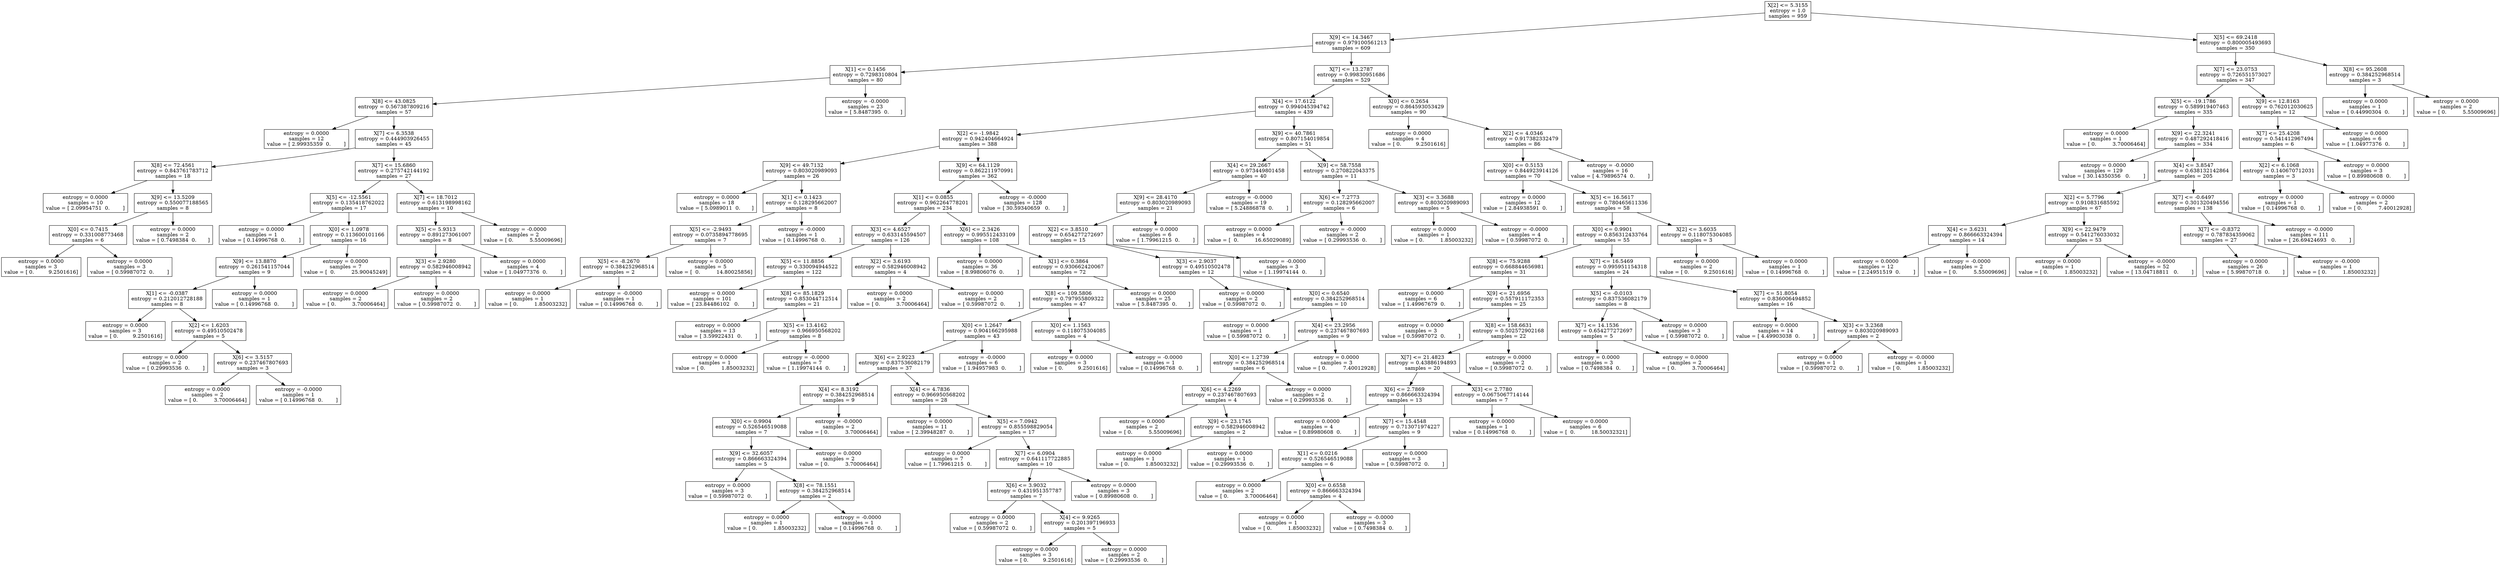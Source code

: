 digraph Tree {
0 [label="X[2] <= 5.3155\nentropy = 1.0\nsamples = 959", shape="box"] ;
1 [label="X[9] <= 14.3467\nentropy = 0.979100561213\nsamples = 609", shape="box"] ;
0 -> 1 ;
2 [label="X[1] <= 0.1456\nentropy = 0.7298310804\nsamples = 80", shape="box"] ;
1 -> 2 ;
3 [label="X[8] <= 43.0825\nentropy = 0.567387809216\nsamples = 57", shape="box"] ;
2 -> 3 ;
4 [label="entropy = 0.0000\nsamples = 12\nvalue = [ 2.99935359  0.        ]", shape="box"] ;
3 -> 4 ;
5 [label="X[7] <= 6.3538\nentropy = 0.444903926455\nsamples = 45", shape="box"] ;
3 -> 5 ;
6 [label="X[8] <= 72.4561\nentropy = 0.843761783712\nsamples = 18", shape="box"] ;
5 -> 6 ;
7 [label="entropy = 0.0000\nsamples = 10\nvalue = [ 2.09954751  0.        ]", shape="box"] ;
6 -> 7 ;
8 [label="X[9] <= 13.5209\nentropy = 0.550077188565\nsamples = 8", shape="box"] ;
6 -> 8 ;
9 [label="X[0] <= 0.7415\nentropy = 0.331008773468\nsamples = 6", shape="box"] ;
8 -> 9 ;
10 [label="entropy = 0.0000\nsamples = 3\nvalue = [ 0.         9.2501616]", shape="box"] ;
9 -> 10 ;
11 [label="entropy = 0.0000\nsamples = 3\nvalue = [ 0.59987072  0.        ]", shape="box"] ;
9 -> 11 ;
12 [label="entropy = 0.0000\nsamples = 2\nvalue = [ 0.7498384  0.       ]", shape="box"] ;
8 -> 12 ;
13 [label="X[7] <= 15.6860\nentropy = 0.275742144192\nsamples = 27", shape="box"] ;
5 -> 13 ;
14 [label="X[5] <= -12.5561\nentropy = 0.135418762022\nsamples = 17", shape="box"] ;
13 -> 14 ;
15 [label="entropy = 0.0000\nsamples = 1\nvalue = [ 0.14996768  0.        ]", shape="box"] ;
14 -> 15 ;
16 [label="X[0] <= 1.0978\nentropy = 0.113600101166\nsamples = 16", shape="box"] ;
14 -> 16 ;
17 [label="X[9] <= 13.8870\nentropy = 0.261541157044\nsamples = 9", shape="box"] ;
16 -> 17 ;
18 [label="X[1] <= -0.0387\nentropy = 0.212012728188\nsamples = 8", shape="box"] ;
17 -> 18 ;
19 [label="entropy = 0.0000\nsamples = 3\nvalue = [ 0.         9.2501616]", shape="box"] ;
18 -> 19 ;
20 [label="X[2] <= 1.6203\nentropy = 0.49510502478\nsamples = 5", shape="box"] ;
18 -> 20 ;
21 [label="entropy = 0.0000\nsamples = 2\nvalue = [ 0.29993536  0.        ]", shape="box"] ;
20 -> 21 ;
22 [label="X[6] <= 3.5157\nentropy = 0.237467807693\nsamples = 3", shape="box"] ;
20 -> 22 ;
23 [label="entropy = 0.0000\nsamples = 2\nvalue = [ 0.          3.70006464]", shape="box"] ;
22 -> 23 ;
24 [label="entropy = -0.0000\nsamples = 1\nvalue = [ 0.14996768  0.        ]", shape="box"] ;
22 -> 24 ;
25 [label="entropy = 0.0000\nsamples = 1\nvalue = [ 0.14996768  0.        ]", shape="box"] ;
17 -> 25 ;
26 [label="entropy = 0.0000\nsamples = 7\nvalue = [  0.          25.90045249]", shape="box"] ;
16 -> 26 ;
27 [label="X[7] <= 18.7012\nentropy = 0.613198998162\nsamples = 10", shape="box"] ;
13 -> 27 ;
28 [label="X[5] <= 5.9313\nentropy = 0.891273061007\nsamples = 8", shape="box"] ;
27 -> 28 ;
29 [label="X[3] <= 2.9280\nentropy = 0.582946008942\nsamples = 4", shape="box"] ;
28 -> 29 ;
30 [label="entropy = 0.0000\nsamples = 2\nvalue = [ 0.          3.70006464]", shape="box"] ;
29 -> 30 ;
31 [label="entropy = 0.0000\nsamples = 2\nvalue = [ 0.59987072  0.        ]", shape="box"] ;
29 -> 31 ;
32 [label="entropy = 0.0000\nsamples = 4\nvalue = [ 1.04977376  0.        ]", shape="box"] ;
28 -> 32 ;
33 [label="entropy = -0.0000\nsamples = 2\nvalue = [ 0.          5.55009696]", shape="box"] ;
27 -> 33 ;
34 [label="entropy = -0.0000\nsamples = 23\nvalue = [ 5.8487395  0.       ]", shape="box"] ;
2 -> 34 ;
35 [label="X[7] <= 13.2787\nentropy = 0.99830951686\nsamples = 529", shape="box"] ;
1 -> 35 ;
36 [label="X[4] <= 17.6122\nentropy = 0.994045394742\nsamples = 439", shape="box"] ;
35 -> 36 ;
37 [label="X[2] <= -1.9842\nentropy = 0.942404664924\nsamples = 388", shape="box"] ;
36 -> 37 ;
38 [label="X[9] <= 49.7132\nentropy = 0.803020989093\nsamples = 26", shape="box"] ;
37 -> 38 ;
39 [label="entropy = 0.0000\nsamples = 18\nvalue = [ 5.0989011  0.       ]", shape="box"] ;
38 -> 39 ;
40 [label="X[1] <= 0.1423\nentropy = 0.128295662007\nsamples = 8", shape="box"] ;
38 -> 40 ;
41 [label="X[5] <= -2.9493\nentropy = 0.0735894778695\nsamples = 7", shape="box"] ;
40 -> 41 ;
42 [label="X[5] <= -8.2670\nentropy = 0.384252968514\nsamples = 2", shape="box"] ;
41 -> 42 ;
43 [label="entropy = 0.0000\nsamples = 1\nvalue = [ 0.          1.85003232]", shape="box"] ;
42 -> 43 ;
44 [label="entropy = -0.0000\nsamples = 1\nvalue = [ 0.14996768  0.        ]", shape="box"] ;
42 -> 44 ;
45 [label="entropy = 0.0000\nsamples = 5\nvalue = [  0.          14.80025856]", shape="box"] ;
41 -> 45 ;
46 [label="entropy = -0.0000\nsamples = 1\nvalue = [ 0.14996768  0.        ]", shape="box"] ;
40 -> 46 ;
47 [label="X[9] <= 64.1129\nentropy = 0.862211970991\nsamples = 362", shape="box"] ;
37 -> 47 ;
48 [label="X[1] <= 0.0855\nentropy = 0.962264778201\nsamples = 234", shape="box"] ;
47 -> 48 ;
49 [label="X[3] <= 4.6527\nentropy = 0.633145594507\nsamples = 126", shape="box"] ;
48 -> 49 ;
50 [label="X[5] <= 11.8856\nentropy = 0.330094944522\nsamples = 122", shape="box"] ;
49 -> 50 ;
51 [label="entropy = 0.0000\nsamples = 101\nvalue = [ 23.84486102   0.        ]", shape="box"] ;
50 -> 51 ;
52 [label="X[8] <= 85.1829\nentropy = 0.853044712514\nsamples = 21", shape="box"] ;
50 -> 52 ;
53 [label="entropy = 0.0000\nsamples = 13\nvalue = [ 3.59922431  0.        ]", shape="box"] ;
52 -> 53 ;
54 [label="X[5] <= 13.4162\nentropy = 0.966950568202\nsamples = 8", shape="box"] ;
52 -> 54 ;
55 [label="entropy = 0.0000\nsamples = 1\nvalue = [ 0.          1.85003232]", shape="box"] ;
54 -> 55 ;
56 [label="entropy = -0.0000\nsamples = 7\nvalue = [ 1.19974144  0.        ]", shape="box"] ;
54 -> 56 ;
57 [label="X[2] <= 3.6193\nentropy = 0.582946008942\nsamples = 4", shape="box"] ;
49 -> 57 ;
58 [label="entropy = 0.0000\nsamples = 2\nvalue = [ 0.          3.70006464]", shape="box"] ;
57 -> 58 ;
59 [label="entropy = 0.0000\nsamples = 2\nvalue = [ 0.59987072  0.        ]", shape="box"] ;
57 -> 59 ;
60 [label="X[6] <= 2.3426\nentropy = 0.995512433109\nsamples = 108", shape="box"] ;
48 -> 60 ;
61 [label="entropy = 0.0000\nsamples = 36\nvalue = [ 8.99806076  0.        ]", shape="box"] ;
60 -> 61 ;
62 [label="X[1] <= 0.3864\nentropy = 0.930662420067\nsamples = 72", shape="box"] ;
60 -> 62 ;
63 [label="X[8] <= 109.5806\nentropy = 0.797955809322\nsamples = 47", shape="box"] ;
62 -> 63 ;
64 [label="X[0] <= 1.2647\nentropy = 0.904166295988\nsamples = 43", shape="box"] ;
63 -> 64 ;
65 [label="X[6] <= 2.9223\nentropy = 0.837536082179\nsamples = 37", shape="box"] ;
64 -> 65 ;
66 [label="X[4] <= 8.3192\nentropy = 0.384252968514\nsamples = 9", shape="box"] ;
65 -> 66 ;
67 [label="X[0] <= 0.9904\nentropy = 0.526546519088\nsamples = 7", shape="box"] ;
66 -> 67 ;
68 [label="X[9] <= 32.6057\nentropy = 0.866663324394\nsamples = 5", shape="box"] ;
67 -> 68 ;
69 [label="entropy = 0.0000\nsamples = 3\nvalue = [ 0.59987072  0.        ]", shape="box"] ;
68 -> 69 ;
70 [label="X[8] <= 78.1551\nentropy = 0.384252968514\nsamples = 2", shape="box"] ;
68 -> 70 ;
71 [label="entropy = 0.0000\nsamples = 1\nvalue = [ 0.          1.85003232]", shape="box"] ;
70 -> 71 ;
72 [label="entropy = -0.0000\nsamples = 1\nvalue = [ 0.14996768  0.        ]", shape="box"] ;
70 -> 72 ;
73 [label="entropy = 0.0000\nsamples = 2\nvalue = [ 0.          3.70006464]", shape="box"] ;
67 -> 73 ;
74 [label="entropy = -0.0000\nsamples = 2\nvalue = [ 0.          3.70006464]", shape="box"] ;
66 -> 74 ;
75 [label="X[4] <= 4.7836\nentropy = 0.966950568202\nsamples = 28", shape="box"] ;
65 -> 75 ;
76 [label="entropy = 0.0000\nsamples = 11\nvalue = [ 2.39948287  0.        ]", shape="box"] ;
75 -> 76 ;
77 [label="X[5] <= 7.0942\nentropy = 0.855598829054\nsamples = 17", shape="box"] ;
75 -> 77 ;
78 [label="entropy = 0.0000\nsamples = 7\nvalue = [ 1.79961215  0.        ]", shape="box"] ;
77 -> 78 ;
79 [label="X[7] <= 6.0904\nentropy = 0.641117722885\nsamples = 10", shape="box"] ;
77 -> 79 ;
80 [label="X[6] <= 3.9032\nentropy = 0.431951357787\nsamples = 7", shape="box"] ;
79 -> 80 ;
81 [label="entropy = 0.0000\nsamples = 2\nvalue = [ 0.59987072  0.        ]", shape="box"] ;
80 -> 81 ;
82 [label="X[4] <= 9.9265\nentropy = 0.201397196933\nsamples = 5", shape="box"] ;
80 -> 82 ;
83 [label="entropy = 0.0000\nsamples = 3\nvalue = [ 0.         9.2501616]", shape="box"] ;
82 -> 83 ;
84 [label="entropy = 0.0000\nsamples = 2\nvalue = [ 0.29993536  0.        ]", shape="box"] ;
82 -> 84 ;
85 [label="entropy = 0.0000\nsamples = 3\nvalue = [ 0.89980608  0.        ]", shape="box"] ;
79 -> 85 ;
86 [label="entropy = -0.0000\nsamples = 6\nvalue = [ 1.94957983  0.        ]", shape="box"] ;
64 -> 86 ;
87 [label="X[0] <= 1.1563\nentropy = 0.118075304085\nsamples = 4", shape="box"] ;
63 -> 87 ;
88 [label="entropy = 0.0000\nsamples = 3\nvalue = [ 0.         9.2501616]", shape="box"] ;
87 -> 88 ;
89 [label="entropy = -0.0000\nsamples = 1\nvalue = [ 0.14996768  0.        ]", shape="box"] ;
87 -> 89 ;
90 [label="entropy = 0.0000\nsamples = 25\nvalue = [ 5.8487395  0.       ]", shape="box"] ;
62 -> 90 ;
91 [label="entropy = -0.0000\nsamples = 128\nvalue = [ 30.59340659   0.        ]", shape="box"] ;
47 -> 91 ;
92 [label="X[9] <= 40.7861\nentropy = 0.807154019854\nsamples = 51", shape="box"] ;
36 -> 92 ;
93 [label="X[4] <= 29.2667\nentropy = 0.973449801458\nsamples = 40", shape="box"] ;
92 -> 93 ;
94 [label="X[9] <= 28.4170\nentropy = 0.803020989093\nsamples = 21", shape="box"] ;
93 -> 94 ;
95 [label="X[2] <= 3.8510\nentropy = 0.654277272697\nsamples = 15", shape="box"] ;
94 -> 95 ;
96 [label="X[3] <= 2.9037\nentropy = 0.49510502478\nsamples = 12", shape="box"] ;
95 -> 96 ;
97 [label="entropy = 0.0000\nsamples = 2\nvalue = [ 0.59987072  0.        ]", shape="box"] ;
96 -> 97 ;
98 [label="X[0] <= 0.6540\nentropy = 0.384252968514\nsamples = 10", shape="box"] ;
96 -> 98 ;
99 [label="entropy = 0.0000\nsamples = 1\nvalue = [ 0.59987072  0.        ]", shape="box"] ;
98 -> 99 ;
100 [label="X[4] <= 23.2956\nentropy = 0.237467807693\nsamples = 9", shape="box"] ;
98 -> 100 ;
101 [label="X[0] <= 1.2739\nentropy = 0.384252968514\nsamples = 6", shape="box"] ;
100 -> 101 ;
102 [label="X[6] <= 4.2269\nentropy = 0.237467807693\nsamples = 4", shape="box"] ;
101 -> 102 ;
103 [label="entropy = 0.0000\nsamples = 2\nvalue = [ 0.          5.55009696]", shape="box"] ;
102 -> 103 ;
104 [label="X[9] <= 23.1745\nentropy = 0.582946008942\nsamples = 2", shape="box"] ;
102 -> 104 ;
105 [label="entropy = 0.0000\nsamples = 1\nvalue = [ 0.          1.85003232]", shape="box"] ;
104 -> 105 ;
106 [label="entropy = 0.0000\nsamples = 1\nvalue = [ 0.29993536  0.        ]", shape="box"] ;
104 -> 106 ;
107 [label="entropy = 0.0000\nsamples = 2\nvalue = [ 0.29993536  0.        ]", shape="box"] ;
101 -> 107 ;
108 [label="entropy = 0.0000\nsamples = 3\nvalue = [ 0.          7.40012928]", shape="box"] ;
100 -> 108 ;
109 [label="entropy = -0.0000\nsamples = 3\nvalue = [ 1.19974144  0.        ]", shape="box"] ;
95 -> 109 ;
110 [label="entropy = 0.0000\nsamples = 6\nvalue = [ 1.79961215  0.        ]", shape="box"] ;
94 -> 110 ;
111 [label="entropy = -0.0000\nsamples = 19\nvalue = [ 5.24886878  0.        ]", shape="box"] ;
93 -> 111 ;
112 [label="X[9] <= 58.7558\nentropy = 0.270822043375\nsamples = 11", shape="box"] ;
92 -> 112 ;
113 [label="X[6] <= 7.2773\nentropy = 0.128295662007\nsamples = 6", shape="box"] ;
112 -> 113 ;
114 [label="entropy = 0.0000\nsamples = 4\nvalue = [  0.          16.65029089]", shape="box"] ;
113 -> 114 ;
115 [label="entropy = -0.0000\nsamples = 2\nvalue = [ 0.29993536  0.        ]", shape="box"] ;
113 -> 115 ;
116 [label="X[3] <= 3.3688\nentropy = 0.803020989093\nsamples = 5", shape="box"] ;
112 -> 116 ;
117 [label="entropy = 0.0000\nsamples = 1\nvalue = [ 0.          1.85003232]", shape="box"] ;
116 -> 117 ;
118 [label="entropy = -0.0000\nsamples = 4\nvalue = [ 0.59987072  0.        ]", shape="box"] ;
116 -> 118 ;
119 [label="X[0] <= 0.2654\nentropy = 0.864593053429\nsamples = 90", shape="box"] ;
35 -> 119 ;
120 [label="entropy = 0.0000\nsamples = 4\nvalue = [ 0.         9.2501616]", shape="box"] ;
119 -> 120 ;
121 [label="X[2] <= 4.0346\nentropy = 0.917382332479\nsamples = 86", shape="box"] ;
119 -> 121 ;
122 [label="X[0] <= 0.5153\nentropy = 0.844923914126\nsamples = 70", shape="box"] ;
121 -> 122 ;
123 [label="entropy = 0.0000\nsamples = 12\nvalue = [ 2.84938591  0.        ]", shape="box"] ;
122 -> 123 ;
124 [label="X[5] <= 16.5617\nentropy = 0.780465611336\nsamples = 58", shape="box"] ;
122 -> 124 ;
125 [label="X[0] <= 0.9901\nentropy = 0.856312433764\nsamples = 55", shape="box"] ;
124 -> 125 ;
126 [label="X[8] <= 75.9288\nentropy = 0.668844656981\nsamples = 31", shape="box"] ;
125 -> 126 ;
127 [label="entropy = 0.0000\nsamples = 6\nvalue = [ 1.49967679  0.        ]", shape="box"] ;
126 -> 127 ;
128 [label="X[9] <= 21.6956\nentropy = 0.557911172353\nsamples = 25", shape="box"] ;
126 -> 128 ;
129 [label="entropy = 0.0000\nsamples = 3\nvalue = [ 0.59987072  0.        ]", shape="box"] ;
128 -> 129 ;
130 [label="X[8] <= 158.6631\nentropy = 0.502572902168\nsamples = 22", shape="box"] ;
128 -> 130 ;
131 [label="X[7] <= 21.4823\nentropy = 0.43886194893\nsamples = 20", shape="box"] ;
130 -> 131 ;
132 [label="X[6] <= 2.7869\nentropy = 0.866663324394\nsamples = 13", shape="box"] ;
131 -> 132 ;
133 [label="entropy = 0.0000\nsamples = 4\nvalue = [ 0.89980608  0.        ]", shape="box"] ;
132 -> 133 ;
134 [label="X[7] <= 15.4548\nentropy = 0.713071974227\nsamples = 9", shape="box"] ;
132 -> 134 ;
135 [label="X[1] <= 0.0216\nentropy = 0.526546519088\nsamples = 6", shape="box"] ;
134 -> 135 ;
136 [label="entropy = 0.0000\nsamples = 2\nvalue = [ 0.          3.70006464]", shape="box"] ;
135 -> 136 ;
137 [label="X[0] <= 0.6558\nentropy = 0.866663324394\nsamples = 4", shape="box"] ;
135 -> 137 ;
138 [label="entropy = 0.0000\nsamples = 1\nvalue = [ 0.          1.85003232]", shape="box"] ;
137 -> 138 ;
139 [label="entropy = -0.0000\nsamples = 3\nvalue = [ 0.7498384  0.       ]", shape="box"] ;
137 -> 139 ;
140 [label="entropy = 0.0000\nsamples = 3\nvalue = [ 0.59987072  0.        ]", shape="box"] ;
134 -> 140 ;
141 [label="X[3] <= 2.7780\nentropy = 0.0675067714144\nsamples = 7", shape="box"] ;
131 -> 141 ;
142 [label="entropy = 0.0000\nsamples = 1\nvalue = [ 0.14996768  0.        ]", shape="box"] ;
141 -> 142 ;
143 [label="entropy = 0.0000\nsamples = 6\nvalue = [  0.          18.50032321]", shape="box"] ;
141 -> 143 ;
144 [label="entropy = 0.0000\nsamples = 2\nvalue = [ 0.59987072  0.        ]", shape="box"] ;
130 -> 144 ;
145 [label="X[7] <= 16.5469\nentropy = 0.995951154318\nsamples = 24", shape="box"] ;
125 -> 145 ;
146 [label="X[5] <= -0.0103\nentropy = 0.837536082179\nsamples = 8", shape="box"] ;
145 -> 146 ;
147 [label="X[7] <= 14.1536\nentropy = 0.654277272697\nsamples = 5", shape="box"] ;
146 -> 147 ;
148 [label="entropy = 0.0000\nsamples = 3\nvalue = [ 0.7498384  0.       ]", shape="box"] ;
147 -> 148 ;
149 [label="entropy = 0.0000\nsamples = 2\nvalue = [ 0.          3.70006464]", shape="box"] ;
147 -> 149 ;
150 [label="entropy = 0.0000\nsamples = 3\nvalue = [ 0.59987072  0.        ]", shape="box"] ;
146 -> 150 ;
151 [label="X[7] <= 51.8054\nentropy = 0.836006494852\nsamples = 16", shape="box"] ;
145 -> 151 ;
152 [label="entropy = 0.0000\nsamples = 14\nvalue = [ 4.49903038  0.        ]", shape="box"] ;
151 -> 152 ;
153 [label="X[3] <= 3.2368\nentropy = 0.803020989093\nsamples = 2", shape="box"] ;
151 -> 153 ;
154 [label="entropy = 0.0000\nsamples = 1\nvalue = [ 0.59987072  0.        ]", shape="box"] ;
153 -> 154 ;
155 [label="entropy = -0.0000\nsamples = 1\nvalue = [ 0.          1.85003232]", shape="box"] ;
153 -> 155 ;
156 [label="X[2] <= 3.6035\nentropy = 0.118075304085\nsamples = 3", shape="box"] ;
124 -> 156 ;
157 [label="entropy = 0.0000\nsamples = 2\nvalue = [ 0.         9.2501616]", shape="box"] ;
156 -> 157 ;
158 [label="entropy = 0.0000\nsamples = 1\nvalue = [ 0.14996768  0.        ]", shape="box"] ;
156 -> 158 ;
159 [label="entropy = -0.0000\nsamples = 16\nvalue = [ 4.79896574  0.        ]", shape="box"] ;
121 -> 159 ;
160 [label="X[5] <= 69.2418\nentropy = 0.800005493693\nsamples = 350", shape="box"] ;
0 -> 160 ;
161 [label="X[7] <= 23.0753\nentropy = 0.726551573027\nsamples = 347", shape="box"] ;
160 -> 161 ;
162 [label="X[5] <= -19.1786\nentropy = 0.589919407463\nsamples = 335", shape="box"] ;
161 -> 162 ;
163 [label="entropy = 0.0000\nsamples = 1\nvalue = [ 0.          3.70006464]", shape="box"] ;
162 -> 163 ;
164 [label="X[9] <= 22.3241\nentropy = 0.487292418416\nsamples = 334", shape="box"] ;
162 -> 164 ;
165 [label="entropy = 0.0000\nsamples = 129\nvalue = [ 30.14350356   0.        ]", shape="box"] ;
164 -> 165 ;
166 [label="X[4] <= 3.8547\nentropy = 0.638132142864\nsamples = 205", shape="box"] ;
164 -> 166 ;
167 [label="X[2] <= 5.7796\nentropy = 0.910831685592\nsamples = 67", shape="box"] ;
166 -> 167 ;
168 [label="X[4] <= 3.6231\nentropy = 0.866663324394\nsamples = 14", shape="box"] ;
167 -> 168 ;
169 [label="entropy = 0.0000\nsamples = 12\nvalue = [ 2.24951519  0.        ]", shape="box"] ;
168 -> 169 ;
170 [label="entropy = -0.0000\nsamples = 2\nvalue = [ 0.          5.55009696]", shape="box"] ;
168 -> 170 ;
171 [label="X[9] <= 22.9479\nentropy = 0.541276033032\nsamples = 53", shape="box"] ;
167 -> 171 ;
172 [label="entropy = 0.0000\nsamples = 1\nvalue = [ 0.          1.85003232]", shape="box"] ;
171 -> 172 ;
173 [label="entropy = -0.0000\nsamples = 52\nvalue = [ 13.04718811   0.        ]", shape="box"] ;
171 -> 173 ;
174 [label="X[7] <= -0.6497\nentropy = 0.301320494556\nsamples = 138", shape="box"] ;
166 -> 174 ;
175 [label="X[7] <= -0.8372\nentropy = 0.787834359062\nsamples = 27", shape="box"] ;
174 -> 175 ;
176 [label="entropy = 0.0000\nsamples = 26\nvalue = [ 5.99870718  0.        ]", shape="box"] ;
175 -> 176 ;
177 [label="entropy = -0.0000\nsamples = 1\nvalue = [ 0.          1.85003232]", shape="box"] ;
175 -> 177 ;
178 [label="entropy = -0.0000\nsamples = 111\nvalue = [ 26.69424693   0.        ]", shape="box"] ;
174 -> 178 ;
179 [label="X[9] <= 12.8163\nentropy = 0.762012030625\nsamples = 12", shape="box"] ;
161 -> 179 ;
180 [label="X[7] <= 25.4208\nentropy = 0.541412967494\nsamples = 6", shape="box"] ;
179 -> 180 ;
181 [label="X[2] <= 6.1068\nentropy = 0.140670712031\nsamples = 3", shape="box"] ;
180 -> 181 ;
182 [label="entropy = 0.0000\nsamples = 1\nvalue = [ 0.14996768  0.        ]", shape="box"] ;
181 -> 182 ;
183 [label="entropy = 0.0000\nsamples = 2\nvalue = [ 0.          7.40012928]", shape="box"] ;
181 -> 183 ;
184 [label="entropy = 0.0000\nsamples = 3\nvalue = [ 0.89980608  0.        ]", shape="box"] ;
180 -> 184 ;
185 [label="entropy = 0.0000\nsamples = 6\nvalue = [ 1.04977376  0.        ]", shape="box"] ;
179 -> 185 ;
186 [label="X[8] <= 95.2608\nentropy = 0.384252968514\nsamples = 3", shape="box"] ;
160 -> 186 ;
187 [label="entropy = 0.0000\nsamples = 1\nvalue = [ 0.44990304  0.        ]", shape="box"] ;
186 -> 187 ;
188 [label="entropy = 0.0000\nsamples = 2\nvalue = [ 0.          5.55009696]", shape="box"] ;
186 -> 188 ;
}
